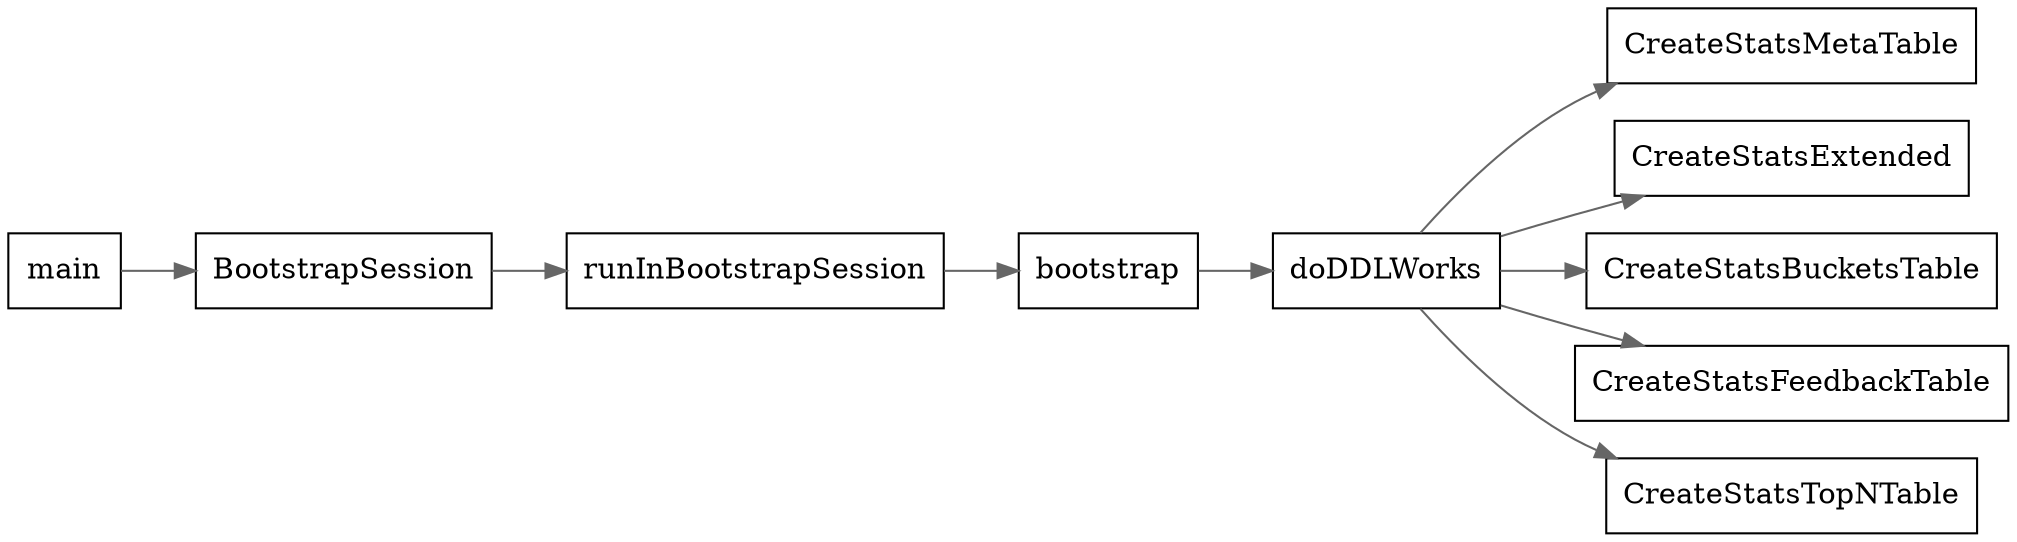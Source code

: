 digraph ddl_worker_create_tables {
  node[shape=box];
  edge[color=gray40];
  newrank=true;
  rankdir=LR;
  main -> BootstrapSession -> runInBootstrapSession -> bootstrap -> doDDLWorks
  doDDLWorks -> {
    CreateStatsMetaTable;
    CreateStatsExtended;
    CreateStatsBucketsTable;
    CreateStatsFeedbackTable;
    CreateStatsTopNTable;
  }
}
